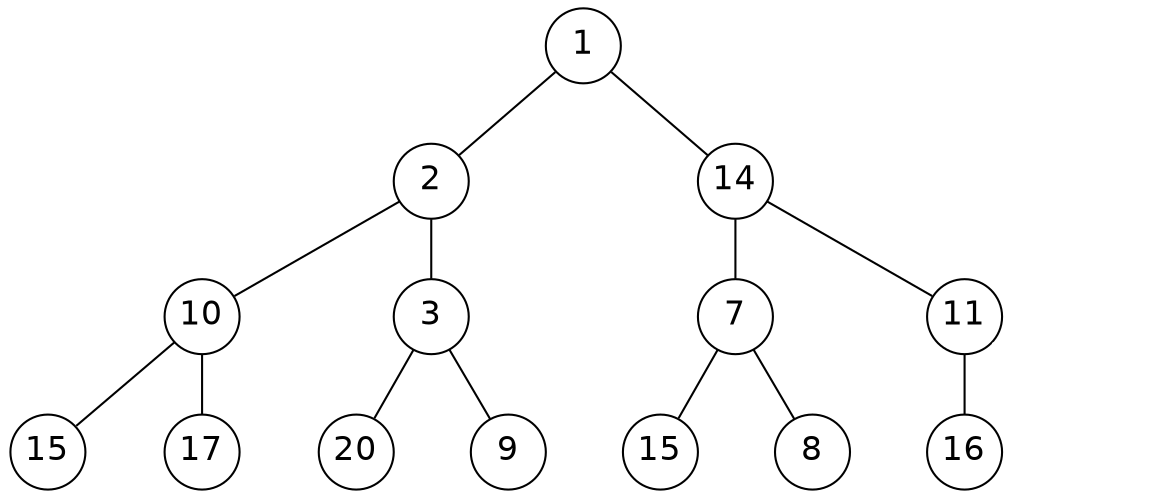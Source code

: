 graph G {
    graph [nodesep="0.5", ranksep="0.4"];
    node [fontname = "DejaVuSans", shape = circle, fixedsize = shape, fontsize = 16];

    1 [ label = "1" ];
    2 [ label = "2" ];
    14 [label = "14" ];
    10 [ label = "10" ];
    3 [ label = "3" ];
    7 [ label = "7" ];
    11 [ label = "11" ];
    151 [ label = "15" ];
    17 [ label = "17" ];
    20 [ label = "20" ];
    9 [ label = "9" ];
    152 [ label = "15" ];
    8 [ label = "8" ];
    16 [ label = "16" ];
    z [label="", color="white"];

    1 -- 2;
    1 -- 14;
    2 -- {10 3};
    14 -- {7 11};
    10 -- {151 17};
    3 -- {20 9};
    7 -- {152 8};
    11 -- {16};
    11 -- z [color="white"];
}
